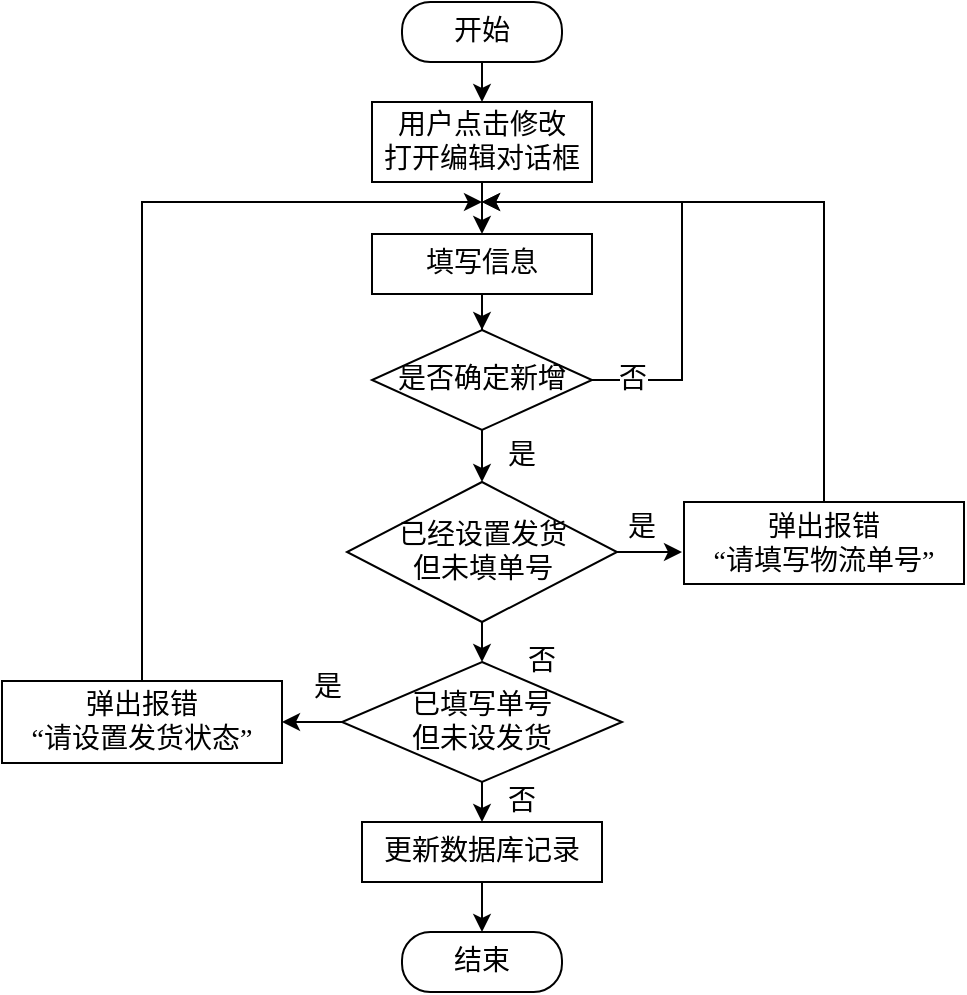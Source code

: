 <mxfile version="26.2.14">
  <diagram id="C5RBs43oDa-KdzZeNtuy" name="Page-1">
    <mxGraphModel dx="1649" dy="508" grid="1" gridSize="10" guides="1" tooltips="1" connect="1" arrows="1" fold="1" page="1" pageScale="1" pageWidth="827" pageHeight="1169" math="0" shadow="0">
      <root>
        <mxCell id="WIyWlLk6GJQsqaUBKTNV-0" />
        <mxCell id="WIyWlLk6GJQsqaUBKTNV-1" parent="WIyWlLk6GJQsqaUBKTNV-0" />
        <mxCell id="HvuJs7WOY1dfeLT5cr4M-6" style="edgeStyle=orthogonalEdgeStyle;rounded=0;orthogonalLoop=1;jettySize=auto;html=1;exitX=0.5;exitY=1;exitDx=0;exitDy=0;entryX=0.5;entryY=0;entryDx=0;entryDy=0;fontFamily=宋体;fontSize=14;fontColor=default;" parent="WIyWlLk6GJQsqaUBKTNV-1" source="WIyWlLk6GJQsqaUBKTNV-3" target="HvuJs7WOY1dfeLT5cr4M-1" edge="1">
          <mxGeometry relative="1" as="geometry" />
        </mxCell>
        <mxCell id="WIyWlLk6GJQsqaUBKTNV-3" value="开始" style="rounded=1;whiteSpace=wrap;html=1;fontSize=14;glass=0;strokeWidth=1;shadow=0;arcSize=47;fontFamily=宋体;" parent="WIyWlLk6GJQsqaUBKTNV-1" vertex="1">
          <mxGeometry x="180" y="90" width="80" height="30" as="geometry" />
        </mxCell>
        <mxCell id="HvuJs7WOY1dfeLT5cr4M-8" style="edgeStyle=orthogonalEdgeStyle;rounded=0;orthogonalLoop=1;jettySize=auto;html=1;exitX=0.5;exitY=1;exitDx=0;exitDy=0;fontFamily=宋体;fontSize=14;fontColor=default;" parent="WIyWlLk6GJQsqaUBKTNV-1" source="HvuJs7WOY1dfeLT5cr4M-0" target="HvuJs7WOY1dfeLT5cr4M-2" edge="1">
          <mxGeometry relative="1" as="geometry" />
        </mxCell>
        <mxCell id="HvuJs7WOY1dfeLT5cr4M-0" value="填写信息" style="rounded=0;whiteSpace=wrap;html=1;fontFamily=宋体;fontSize=14;" parent="WIyWlLk6GJQsqaUBKTNV-1" vertex="1">
          <mxGeometry x="165" y="206" width="110" height="30" as="geometry" />
        </mxCell>
        <mxCell id="HvuJs7WOY1dfeLT5cr4M-7" style="edgeStyle=orthogonalEdgeStyle;rounded=0;orthogonalLoop=1;jettySize=auto;html=1;exitX=0.5;exitY=1;exitDx=0;exitDy=0;entryX=0.5;entryY=0;entryDx=0;entryDy=0;fontFamily=宋体;fontSize=14;fontColor=default;" parent="WIyWlLk6GJQsqaUBKTNV-1" source="HvuJs7WOY1dfeLT5cr4M-1" target="HvuJs7WOY1dfeLT5cr4M-0" edge="1">
          <mxGeometry relative="1" as="geometry" />
        </mxCell>
        <mxCell id="HvuJs7WOY1dfeLT5cr4M-1" value="用户点击修改&lt;div&gt;打开编辑对话框&lt;/div&gt;" style="rounded=0;whiteSpace=wrap;html=1;fontFamily=宋体;fontSize=14;" parent="WIyWlLk6GJQsqaUBKTNV-1" vertex="1">
          <mxGeometry x="165" y="140" width="110" height="40" as="geometry" />
        </mxCell>
        <mxCell id="HvuJs7WOY1dfeLT5cr4M-9" style="edgeStyle=orthogonalEdgeStyle;rounded=0;orthogonalLoop=1;jettySize=auto;html=1;exitX=0.5;exitY=1;exitDx=0;exitDy=0;entryX=0.5;entryY=0;entryDx=0;entryDy=0;fontFamily=宋体;fontSize=14;fontColor=default;" parent="WIyWlLk6GJQsqaUBKTNV-1" source="HvuJs7WOY1dfeLT5cr4M-2" target="HvuJs7WOY1dfeLT5cr4M-4" edge="1">
          <mxGeometry relative="1" as="geometry" />
        </mxCell>
        <mxCell id="HvuJs7WOY1dfeLT5cr4M-12" style="edgeStyle=orthogonalEdgeStyle;rounded=0;orthogonalLoop=1;jettySize=auto;html=1;exitX=1;exitY=0.5;exitDx=0;exitDy=0;fontFamily=宋体;fontSize=14;fontColor=default;" parent="WIyWlLk6GJQsqaUBKTNV-1" source="HvuJs7WOY1dfeLT5cr4M-2" edge="1">
          <mxGeometry relative="1" as="geometry">
            <mxPoint x="220" y="190" as="targetPoint" />
            <Array as="points">
              <mxPoint x="320" y="279" />
              <mxPoint x="320" y="190" />
            </Array>
          </mxGeometry>
        </mxCell>
        <mxCell id="HvuJs7WOY1dfeLT5cr4M-13" value="否" style="edgeLabel;html=1;align=center;verticalAlign=middle;resizable=0;points=[];rounded=0;strokeColor=default;fontFamily=宋体;fontSize=14;fontColor=default;fillColor=default;" parent="HvuJs7WOY1dfeLT5cr4M-12" vertex="1" connectable="0">
          <mxGeometry x="-0.834" relative="1" as="geometry">
            <mxPoint as="offset" />
          </mxGeometry>
        </mxCell>
        <mxCell id="HvuJs7WOY1dfeLT5cr4M-2" value="&lt;font style=&quot;font-size: 14px;&quot; face=&quot;宋体&quot;&gt;是否确定新增&lt;/font&gt;" style="rhombus;whiteSpace=wrap;html=1;" parent="WIyWlLk6GJQsqaUBKTNV-1" vertex="1">
          <mxGeometry x="165" y="254" width="110" height="50" as="geometry" />
        </mxCell>
        <mxCell id="HvuJs7WOY1dfeLT5cr4M-18" style="edgeStyle=orthogonalEdgeStyle;rounded=0;orthogonalLoop=1;jettySize=auto;html=1;exitX=0.5;exitY=1;exitDx=0;exitDy=0;entryX=0.5;entryY=0;entryDx=0;entryDy=0;fontFamily=宋体;fontSize=14;fontColor=default;" parent="WIyWlLk6GJQsqaUBKTNV-1" source="HvuJs7WOY1dfeLT5cr4M-4" target="HvuJs7WOY1dfeLT5cr4M-16" edge="1">
          <mxGeometry relative="1" as="geometry" />
        </mxCell>
        <mxCell id="HvuJs7WOY1dfeLT5cr4M-27" style="edgeStyle=orthogonalEdgeStyle;rounded=0;orthogonalLoop=1;jettySize=auto;html=1;exitX=1;exitY=0.5;exitDx=0;exitDy=0;fontFamily=宋体;fontSize=14;fontColor=default;entryX=-0.007;entryY=0.634;entryDx=0;entryDy=0;entryPerimeter=0;" parent="WIyWlLk6GJQsqaUBKTNV-1" source="HvuJs7WOY1dfeLT5cr4M-4" target="HvuJs7WOY1dfeLT5cr4M-23" edge="1">
          <mxGeometry relative="1" as="geometry">
            <mxPoint x="300" y="366" as="targetPoint" />
          </mxGeometry>
        </mxCell>
        <mxCell id="HvuJs7WOY1dfeLT5cr4M-4" value="&lt;font style=&quot;font-size: 14px;&quot; face=&quot;宋体&quot;&gt;已经设置发货&lt;/font&gt;&lt;div&gt;&lt;font style=&quot;font-size: 14px;&quot; face=&quot;宋体&quot;&gt;但未填单号&lt;/font&gt;&lt;/div&gt;" style="rhombus;whiteSpace=wrap;html=1;" parent="WIyWlLk6GJQsqaUBKTNV-1" vertex="1">
          <mxGeometry x="152.5" y="330" width="135" height="70" as="geometry" />
        </mxCell>
        <mxCell id="HvuJs7WOY1dfeLT5cr4M-15" value="是" style="text;html=1;align=center;verticalAlign=middle;whiteSpace=wrap;rounded=0;fontFamily=宋体;fontSize=14;fontColor=default;spacing=0;" parent="WIyWlLk6GJQsqaUBKTNV-1" vertex="1">
          <mxGeometry x="230" y="304" width="20" height="26" as="geometry" />
        </mxCell>
        <mxCell id="HvuJs7WOY1dfeLT5cr4M-28" style="edgeStyle=orthogonalEdgeStyle;rounded=0;orthogonalLoop=1;jettySize=auto;html=1;exitX=0;exitY=0.5;exitDx=0;exitDy=0;entryX=1;entryY=0.5;entryDx=0;entryDy=0;fontFamily=宋体;fontSize=14;fontColor=default;" parent="WIyWlLk6GJQsqaUBKTNV-1" source="HvuJs7WOY1dfeLT5cr4M-16" target="HvuJs7WOY1dfeLT5cr4M-26" edge="1">
          <mxGeometry relative="1" as="geometry" />
        </mxCell>
        <mxCell id="HvuJs7WOY1dfeLT5cr4M-35" style="edgeStyle=orthogonalEdgeStyle;rounded=0;orthogonalLoop=1;jettySize=auto;html=1;exitX=0.5;exitY=1;exitDx=0;exitDy=0;entryX=0.5;entryY=0;entryDx=0;entryDy=0;fontFamily=宋体;fontSize=14;fontColor=default;" parent="WIyWlLk6GJQsqaUBKTNV-1" source="HvuJs7WOY1dfeLT5cr4M-16" target="HvuJs7WOY1dfeLT5cr4M-21" edge="1">
          <mxGeometry relative="1" as="geometry" />
        </mxCell>
        <mxCell id="HvuJs7WOY1dfeLT5cr4M-16" value="&lt;font style=&quot;font-size: 14px;&quot; face=&quot;宋体&quot;&gt;已填写单号&lt;/font&gt;&lt;div&gt;&lt;font style=&quot;font-size: 14px;&quot; face=&quot;宋体&quot;&gt;但未设发货&lt;/font&gt;&lt;/div&gt;" style="rhombus;whiteSpace=wrap;html=1;" parent="WIyWlLk6GJQsqaUBKTNV-1" vertex="1">
          <mxGeometry x="150" y="420" width="140" height="60" as="geometry" />
        </mxCell>
        <mxCell id="HvuJs7WOY1dfeLT5cr4M-38" style="edgeStyle=orthogonalEdgeStyle;rounded=0;orthogonalLoop=1;jettySize=auto;html=1;exitX=0.5;exitY=1;exitDx=0;exitDy=0;entryX=0.5;entryY=0;entryDx=0;entryDy=0;fontFamily=宋体;fontSize=14;fontColor=default;" parent="WIyWlLk6GJQsqaUBKTNV-1" source="HvuJs7WOY1dfeLT5cr4M-21" target="HvuJs7WOY1dfeLT5cr4M-37" edge="1">
          <mxGeometry relative="1" as="geometry" />
        </mxCell>
        <mxCell id="HvuJs7WOY1dfeLT5cr4M-21" value="更新数据库记录" style="rounded=0;whiteSpace=wrap;html=1;align=center;verticalAlign=middle;spacing=0;fontFamily=宋体;fontSize=14;fontColor=default;fillColor=none;gradientColor=none;" parent="WIyWlLk6GJQsqaUBKTNV-1" vertex="1">
          <mxGeometry x="160" y="500" width="120" height="30" as="geometry" />
        </mxCell>
        <mxCell id="HvuJs7WOY1dfeLT5cr4M-29" style="edgeStyle=orthogonalEdgeStyle;rounded=0;orthogonalLoop=1;jettySize=auto;html=1;exitX=0.5;exitY=0;exitDx=0;exitDy=0;fontFamily=宋体;fontSize=14;fontColor=default;" parent="WIyWlLk6GJQsqaUBKTNV-1" source="HvuJs7WOY1dfeLT5cr4M-23" edge="1">
          <mxGeometry relative="1" as="geometry">
            <mxPoint x="220" y="190" as="targetPoint" />
            <Array as="points">
              <mxPoint x="391" y="190" />
            </Array>
          </mxGeometry>
        </mxCell>
        <mxCell id="HvuJs7WOY1dfeLT5cr4M-23" value="弹出报错&lt;div&gt;“请填写物流单号”&lt;/div&gt;" style="rounded=0;whiteSpace=wrap;html=1;fontFamily=宋体;fontSize=14;" parent="WIyWlLk6GJQsqaUBKTNV-1" vertex="1">
          <mxGeometry x="321" y="340" width="140" height="41" as="geometry" />
        </mxCell>
        <mxCell id="HvuJs7WOY1dfeLT5cr4M-32" style="edgeStyle=orthogonalEdgeStyle;rounded=0;orthogonalLoop=1;jettySize=auto;html=1;exitX=0.5;exitY=0;exitDx=0;exitDy=0;fontFamily=宋体;fontSize=14;fontColor=default;" parent="WIyWlLk6GJQsqaUBKTNV-1" source="HvuJs7WOY1dfeLT5cr4M-26" edge="1">
          <mxGeometry relative="1" as="geometry">
            <mxPoint x="220" y="190" as="targetPoint" />
            <Array as="points">
              <mxPoint x="50" y="190" />
            </Array>
          </mxGeometry>
        </mxCell>
        <mxCell id="HvuJs7WOY1dfeLT5cr4M-26" value="弹出报错&lt;div&gt;“请设置发货状态”&lt;/div&gt;" style="rounded=0;whiteSpace=wrap;html=1;fontFamily=宋体;fontSize=14;" parent="WIyWlLk6GJQsqaUBKTNV-1" vertex="1">
          <mxGeometry x="-20" y="429.5" width="140" height="41" as="geometry" />
        </mxCell>
        <mxCell id="HvuJs7WOY1dfeLT5cr4M-30" value="是" style="text;html=1;align=center;verticalAlign=middle;whiteSpace=wrap;rounded=0;fontFamily=宋体;fontSize=14;fontColor=default;spacing=0;" parent="WIyWlLk6GJQsqaUBKTNV-1" vertex="1">
          <mxGeometry x="290" y="340" width="20" height="26" as="geometry" />
        </mxCell>
        <mxCell id="HvuJs7WOY1dfeLT5cr4M-31" value="是" style="text;html=1;align=center;verticalAlign=middle;whiteSpace=wrap;rounded=0;fontFamily=宋体;fontSize=14;fontColor=default;spacing=0;" parent="WIyWlLk6GJQsqaUBKTNV-1" vertex="1">
          <mxGeometry x="132.5" y="420" width="20" height="26" as="geometry" />
        </mxCell>
        <mxCell id="HvuJs7WOY1dfeLT5cr4M-33" value="否" style="text;html=1;align=center;verticalAlign=middle;whiteSpace=wrap;rounded=0;fontFamily=宋体;fontSize=14;fontColor=default;" parent="WIyWlLk6GJQsqaUBKTNV-1" vertex="1">
          <mxGeometry x="220" y="480" width="40" height="20" as="geometry" />
        </mxCell>
        <mxCell id="HvuJs7WOY1dfeLT5cr4M-36" value="否" style="text;html=1;align=center;verticalAlign=middle;whiteSpace=wrap;rounded=0;fontFamily=宋体;fontSize=14;fontColor=default;" parent="WIyWlLk6GJQsqaUBKTNV-1" vertex="1">
          <mxGeometry x="230" y="410" width="40" height="20" as="geometry" />
        </mxCell>
        <mxCell id="HvuJs7WOY1dfeLT5cr4M-37" value="结束" style="rounded=1;whiteSpace=wrap;html=1;fontSize=14;glass=0;strokeWidth=1;shadow=0;arcSize=47;fontFamily=宋体;" parent="WIyWlLk6GJQsqaUBKTNV-1" vertex="1">
          <mxGeometry x="180" y="555" width="80" height="30" as="geometry" />
        </mxCell>
      </root>
    </mxGraphModel>
  </diagram>
</mxfile>
